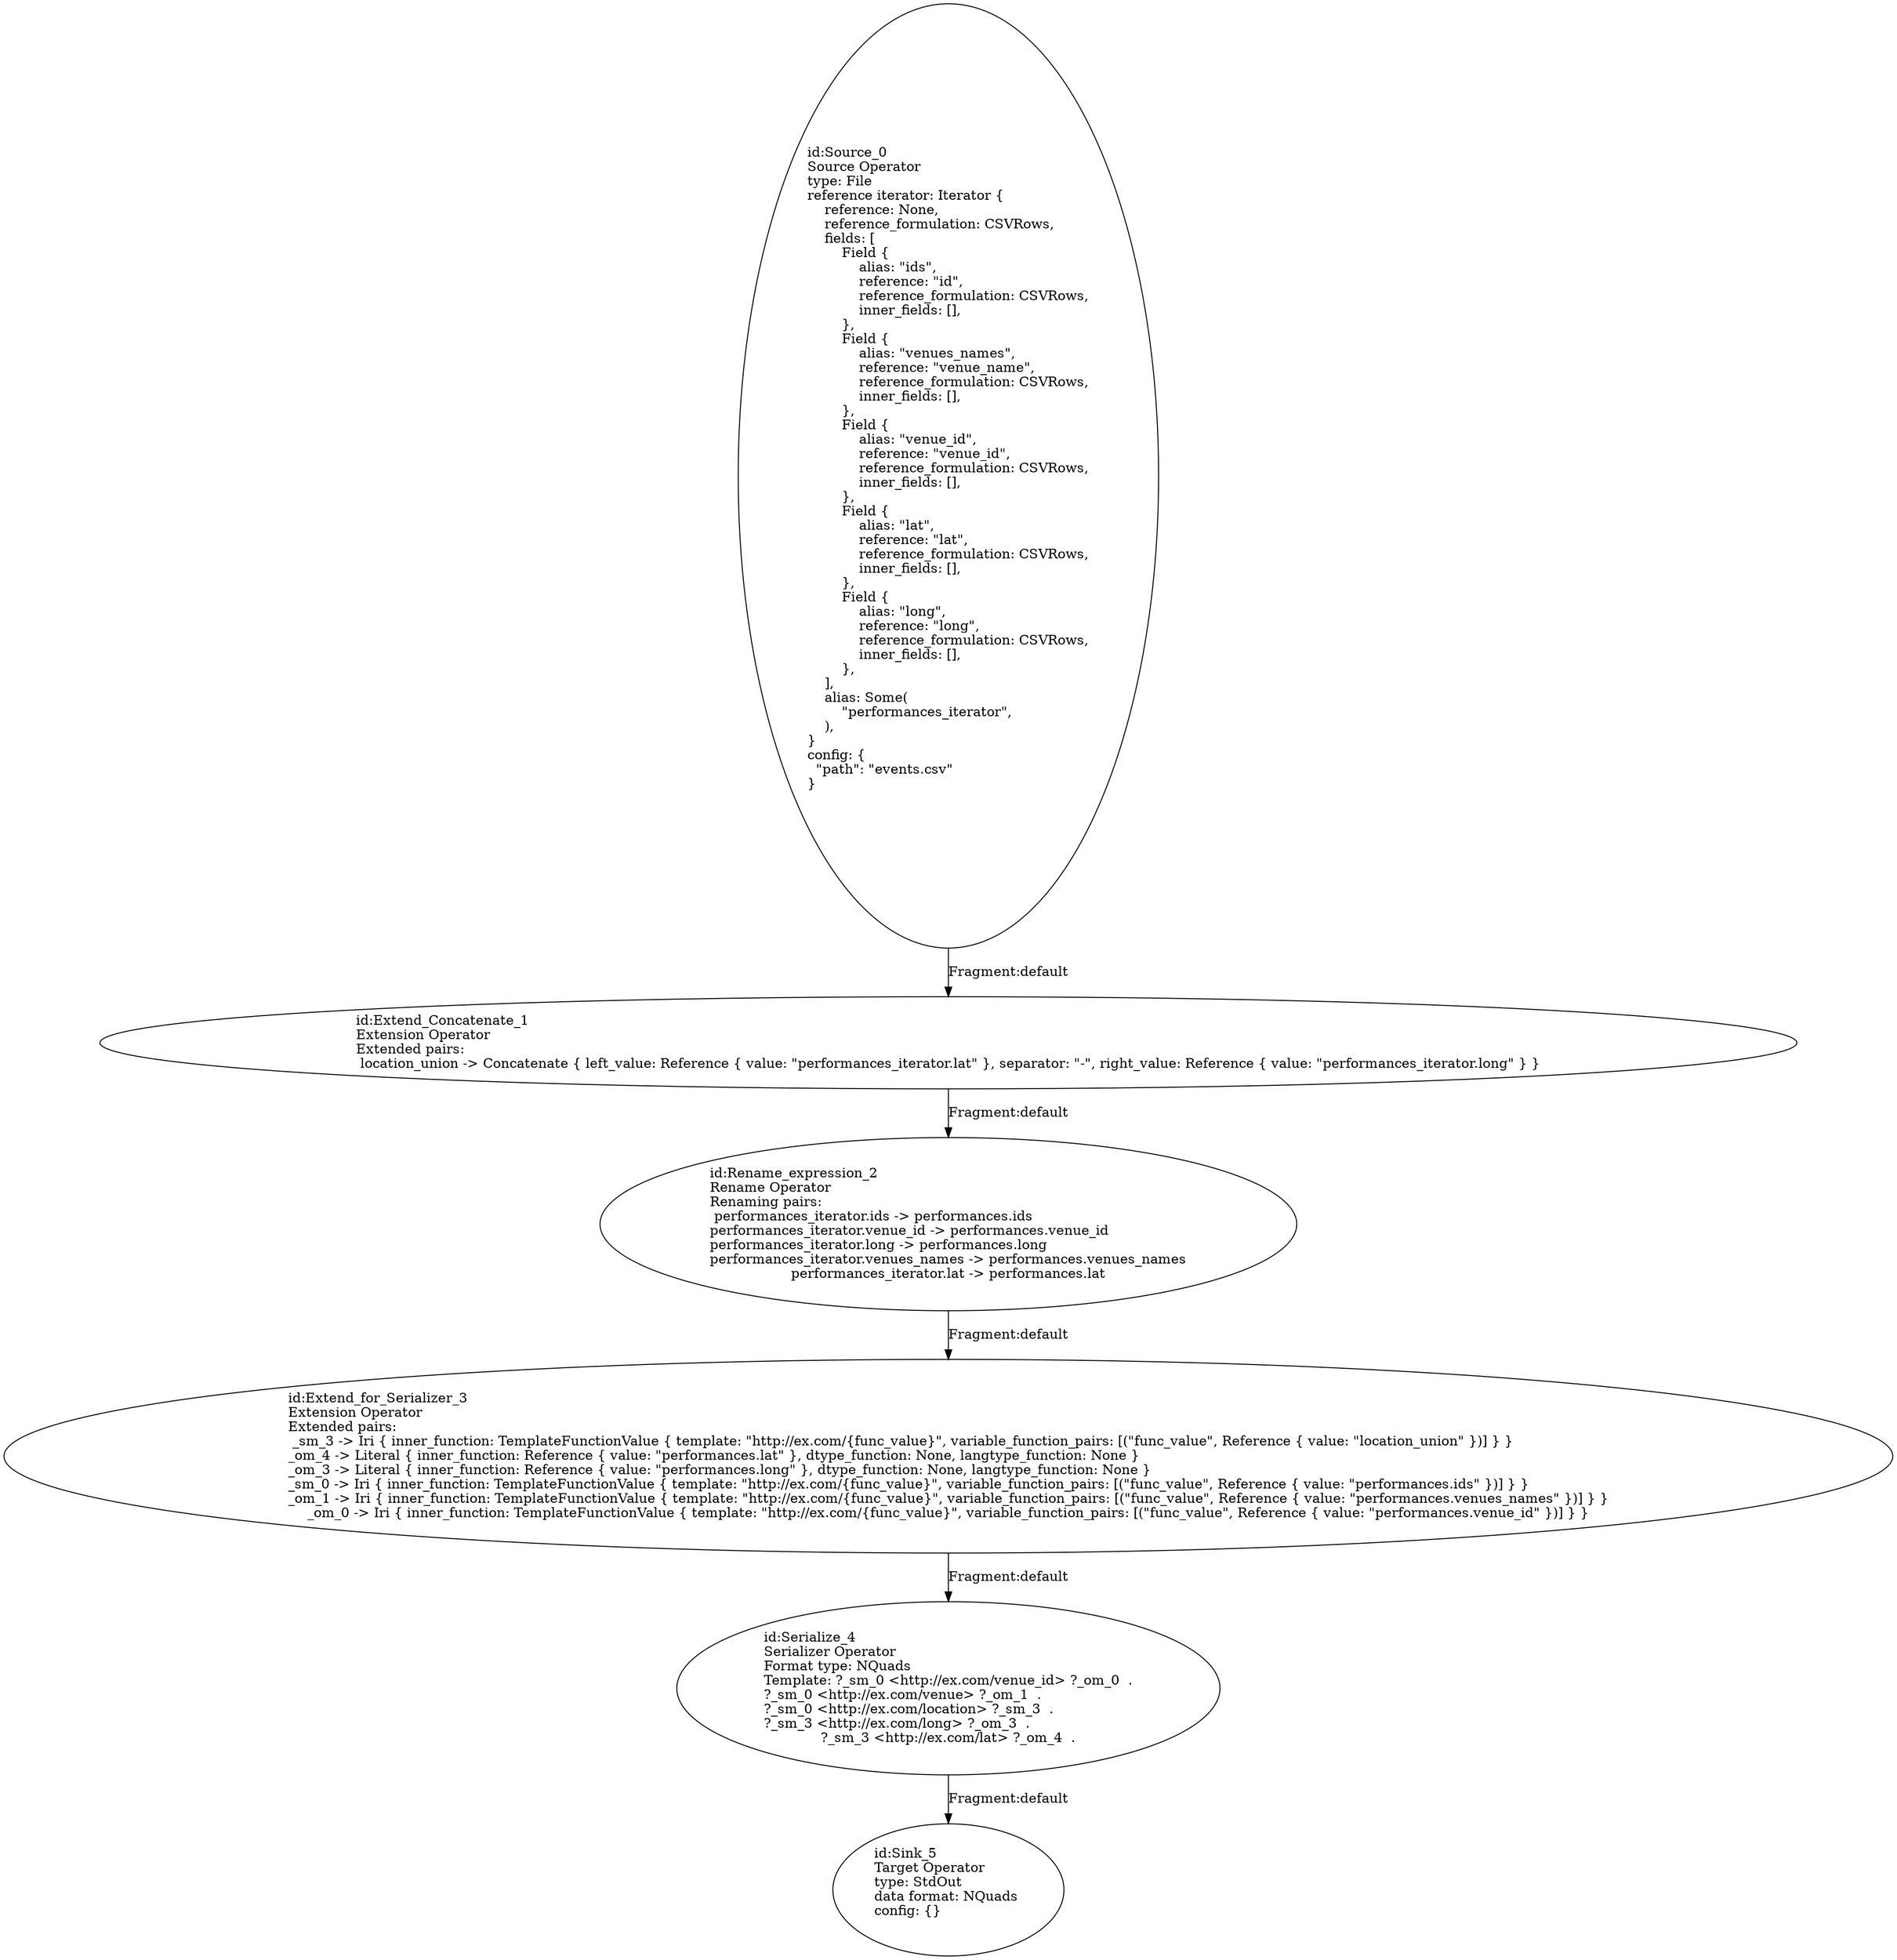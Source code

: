 digraph {
    0 [ label = "id:Source_0 \lSource Operator\ltype: File \lreference iterator: Iterator {\l    reference: None,\l    reference_formulation: CSVRows,\l    fields: [\l        Field {\l            alias: \"ids\",\l            reference: \"id\",\l            reference_formulation: CSVRows,\l            inner_fields: [],\l        },\l        Field {\l            alias: \"venues_names\",\l            reference: \"venue_name\",\l            reference_formulation: CSVRows,\l            inner_fields: [],\l        },\l        Field {\l            alias: \"venue_id\",\l            reference: \"venue_id\",\l            reference_formulation: CSVRows,\l            inner_fields: [],\l        },\l        Field {\l            alias: \"lat\",\l            reference: \"lat\",\l            reference_formulation: CSVRows,\l            inner_fields: [],\l        },\l        Field {\l            alias: \"long\",\l            reference: \"long\",\l            reference_formulation: CSVRows,\l            inner_fields: [],\l        },\l    ],\l    alias: Some(\l        \"performances_iterator\",\l    ),\l} \lconfig: {\l  \"path\": \"events.csv\"\l}\l             " ]
    1 [ label = "id:Extend_Concatenate_1 \lExtension Operator\lExtended pairs: \l location_union -> Concatenate { left_value: Reference { value: \"performances_iterator.lat\" }, separator: \"-\", right_value: Reference { value: \"performances_iterator.long\" } }" ]
    2 [ label = "id:Rename_expression_2 \lRename Operator\lRenaming pairs:\l performances_iterator.ids -> performances.ids\lperformances_iterator.venue_id -> performances.venue_id\lperformances_iterator.long -> performances.long\lperformances_iterator.venues_names -> performances.venues_names\lperformances_iterator.lat -> performances.lat" ]
    3 [ label = "id:Extend_for_Serializer_3 \lExtension Operator\lExtended pairs: \l _sm_3 -> Iri { inner_function: TemplateFunctionValue { template: \"http://ex.com/{func_value}\", variable_function_pairs: [(\"func_value\", Reference { value: \"location_union\" })] } }\l_om_4 -> Literal { inner_function: Reference { value: \"performances.lat\" }, dtype_function: None, langtype_function: None }\l_om_3 -> Literal { inner_function: Reference { value: \"performances.long\" }, dtype_function: None, langtype_function: None }\l_sm_0 -> Iri { inner_function: TemplateFunctionValue { template: \"http://ex.com/{func_value}\", variable_function_pairs: [(\"func_value\", Reference { value: \"performances.ids\" })] } }\l_om_1 -> Iri { inner_function: TemplateFunctionValue { template: \"http://ex.com/{func_value}\", variable_function_pairs: [(\"func_value\", Reference { value: \"performances.venues_names\" })] } }\l_om_0 -> Iri { inner_function: TemplateFunctionValue { template: \"http://ex.com/{func_value}\", variable_function_pairs: [(\"func_value\", Reference { value: \"performances.venue_id\" })] } }" ]
    4 [ label = "id:Serialize_4 \lSerializer Operator\lFormat type: NQuads\lTemplate: ?_sm_0 <http://ex.com/venue_id> ?_om_0  .\l?_sm_0 <http://ex.com/venue> ?_om_1  .\l?_sm_0 <http://ex.com/location> ?_sm_3  .\l?_sm_3 <http://ex.com/long> ?_om_3  .\l?_sm_3 <http://ex.com/lat> ?_om_4  ." ]
    5 [ label = "id:Sink_5 \lTarget Operator\ltype: StdOut \ldata format: NQuads \lconfig: {}\l             " ]
    0 -> 1 [ label = "Fragment:default" ]
    1 -> 2 [ label = "Fragment:default" ]
    2 -> 3 [ label = "Fragment:default" ]
    3 -> 4 [ label = "Fragment:default" ]
    4 -> 5 [ label = "Fragment:default" ]
}
